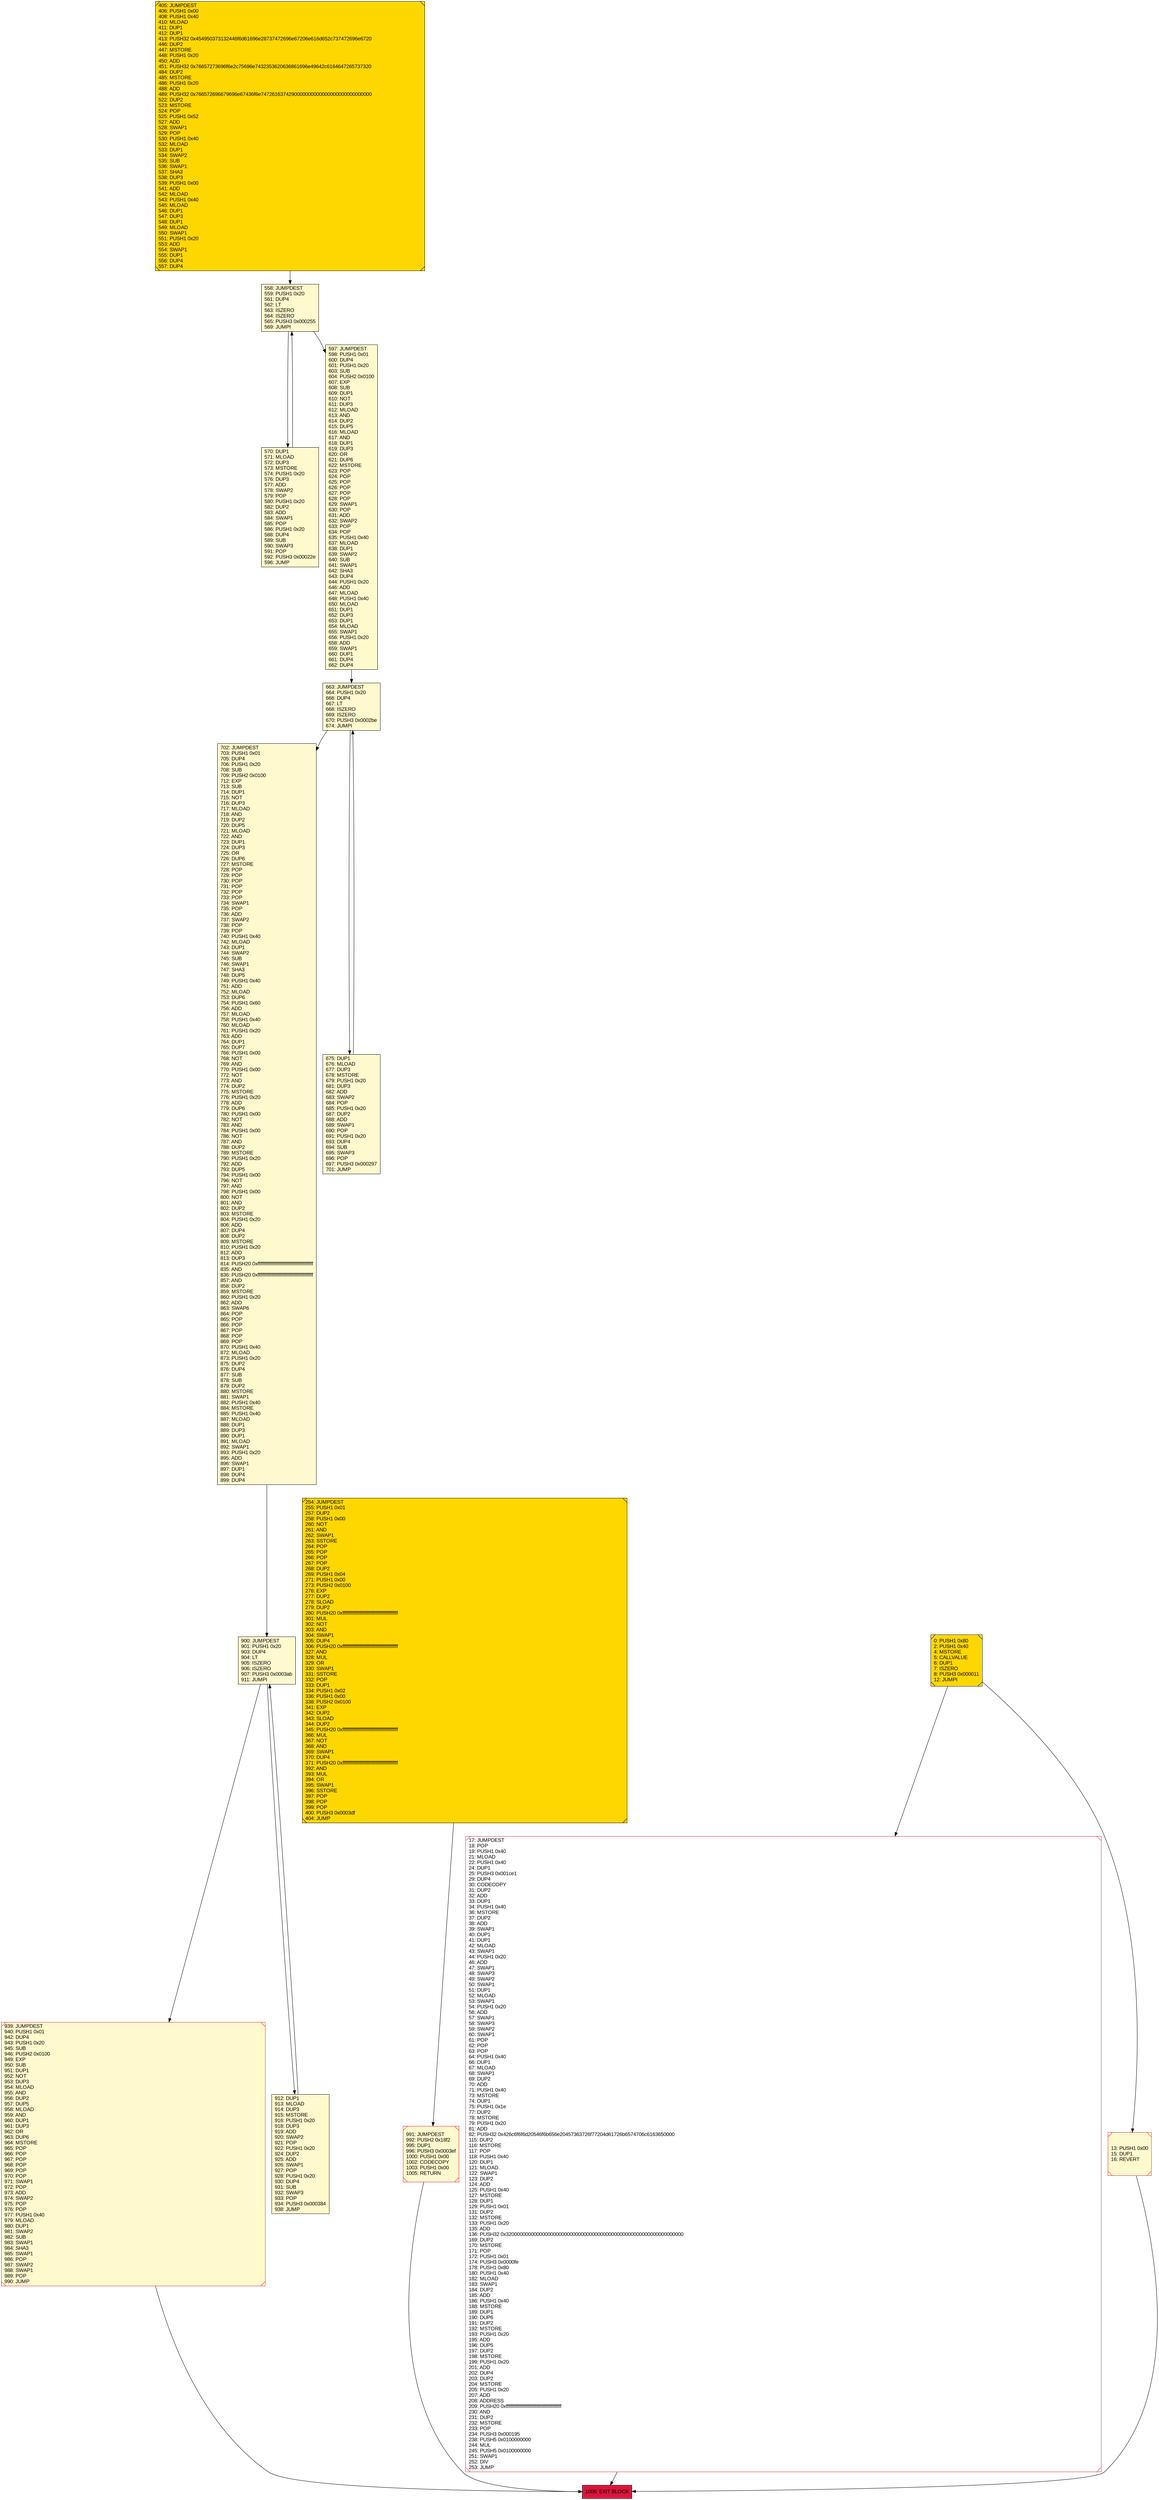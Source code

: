 digraph G {
bgcolor=transparent rankdir=UD;
node [shape=box style=filled color=black fillcolor=white fontname=arial fontcolor=black];
17 [label="17: JUMPDEST\l18: POP\l19: PUSH1 0x40\l21: MLOAD\l22: PUSH1 0x40\l24: DUP1\l25: PUSH3 0x001ce1\l29: DUP4\l30: CODECOPY\l31: DUP2\l32: ADD\l33: DUP1\l34: PUSH1 0x40\l36: MSTORE\l37: DUP2\l38: ADD\l39: SWAP1\l40: DUP1\l41: DUP1\l42: MLOAD\l43: SWAP1\l44: PUSH1 0x20\l46: ADD\l47: SWAP1\l48: SWAP3\l49: SWAP2\l50: SWAP1\l51: DUP1\l52: MLOAD\l53: SWAP1\l54: PUSH1 0x20\l56: ADD\l57: SWAP1\l58: SWAP3\l59: SWAP2\l60: SWAP1\l61: POP\l62: POP\l63: POP\l64: PUSH1 0x40\l66: DUP1\l67: MLOAD\l68: SWAP1\l69: DUP2\l70: ADD\l71: PUSH1 0x40\l73: MSTORE\l74: DUP1\l75: PUSH1 0x1e\l77: DUP2\l78: MSTORE\l79: PUSH1 0x20\l81: ADD\l82: PUSH32 0x426c6f6f6d20546f6b656e20457363726f77204d61726b6574706c6163650000\l115: DUP2\l116: MSTORE\l117: POP\l118: PUSH1 0x40\l120: DUP1\l121: MLOAD\l122: SWAP1\l123: DUP2\l124: ADD\l125: PUSH1 0x40\l127: MSTORE\l128: DUP1\l129: PUSH1 0x01\l131: DUP2\l132: MSTORE\l133: PUSH1 0x20\l135: ADD\l136: PUSH32 0x3200000000000000000000000000000000000000000000000000000000000000\l169: DUP2\l170: MSTORE\l171: POP\l172: PUSH1 0x01\l174: PUSH3 0x0000fe\l178: PUSH1 0x80\l180: PUSH1 0x40\l182: MLOAD\l183: SWAP1\l184: DUP2\l185: ADD\l186: PUSH1 0x40\l188: MSTORE\l189: DUP1\l190: DUP6\l191: DUP2\l192: MSTORE\l193: PUSH1 0x20\l195: ADD\l196: DUP5\l197: DUP2\l198: MSTORE\l199: PUSH1 0x20\l201: ADD\l202: DUP4\l203: DUP2\l204: MSTORE\l205: PUSH1 0x20\l207: ADD\l208: ADDRESS\l209: PUSH20 0xffffffffffffffffffffffffffffffffffffffff\l230: AND\l231: DUP2\l232: MSTORE\l233: POP\l234: PUSH3 0x000195\l238: PUSH5 0x0100000000\l244: MUL\l245: PUSH5 0x0100000000\l251: SWAP1\l252: DIV\l253: JUMP\l" shape=Msquare color=crimson ];
939 [label="939: JUMPDEST\l940: PUSH1 0x01\l942: DUP4\l943: PUSH1 0x20\l945: SUB\l946: PUSH2 0x0100\l949: EXP\l950: SUB\l951: DUP1\l952: NOT\l953: DUP3\l954: MLOAD\l955: AND\l956: DUP2\l957: DUP5\l958: MLOAD\l959: AND\l960: DUP1\l961: DUP3\l962: OR\l963: DUP6\l964: MSTORE\l965: POP\l966: POP\l967: POP\l968: POP\l969: POP\l970: POP\l971: SWAP1\l972: POP\l973: ADD\l974: SWAP2\l975: POP\l976: POP\l977: PUSH1 0x40\l979: MLOAD\l980: DUP1\l981: SWAP2\l982: SUB\l983: SWAP1\l984: SHA3\l985: SWAP1\l986: POP\l987: SWAP2\l988: SWAP1\l989: POP\l990: JUMP\l" fillcolor=lemonchiffon shape=Msquare color=crimson ];
405 [label="405: JUMPDEST\l406: PUSH1 0x00\l408: PUSH1 0x40\l410: MLOAD\l411: DUP1\l412: DUP1\l413: PUSH32 0x454950373132446f6d61696e28737472696e67206e616d652c737472696e6720\l446: DUP2\l447: MSTORE\l448: PUSH1 0x20\l450: ADD\l451: PUSH32 0x76657273696f6e2c75696e7432353620636861696e49642c6164647265737320\l484: DUP2\l485: MSTORE\l486: PUSH1 0x20\l488: ADD\l489: PUSH32 0x766572696679696e67436f6e7472616374290000000000000000000000000000\l522: DUP2\l523: MSTORE\l524: POP\l525: PUSH1 0x52\l527: ADD\l528: SWAP1\l529: POP\l530: PUSH1 0x40\l532: MLOAD\l533: DUP1\l534: SWAP2\l535: SUB\l536: SWAP1\l537: SHA3\l538: DUP3\l539: PUSH1 0x00\l541: ADD\l542: MLOAD\l543: PUSH1 0x40\l545: MLOAD\l546: DUP1\l547: DUP3\l548: DUP1\l549: MLOAD\l550: SWAP1\l551: PUSH1 0x20\l553: ADD\l554: SWAP1\l555: DUP1\l556: DUP4\l557: DUP4\l" fillcolor=lemonchiffon shape=Msquare fillcolor=gold ];
570 [label="570: DUP1\l571: MLOAD\l572: DUP3\l573: MSTORE\l574: PUSH1 0x20\l576: DUP3\l577: ADD\l578: SWAP2\l579: POP\l580: PUSH1 0x20\l582: DUP2\l583: ADD\l584: SWAP1\l585: POP\l586: PUSH1 0x20\l588: DUP4\l589: SUB\l590: SWAP3\l591: POP\l592: PUSH3 0x00022e\l596: JUMP\l" fillcolor=lemonchiffon ];
663 [label="663: JUMPDEST\l664: PUSH1 0x20\l666: DUP4\l667: LT\l668: ISZERO\l669: ISZERO\l670: PUSH3 0x0002be\l674: JUMPI\l" fillcolor=lemonchiffon ];
991 [label="991: JUMPDEST\l992: PUSH2 0x18f2\l995: DUP1\l996: PUSH3 0x0003ef\l1000: PUSH1 0x00\l1002: CODECOPY\l1003: PUSH1 0x00\l1005: RETURN\l" fillcolor=lemonchiffon shape=Msquare color=crimson ];
13 [label="13: PUSH1 0x00\l15: DUP1\l16: REVERT\l" fillcolor=lemonchiffon shape=Msquare color=crimson ];
254 [label="254: JUMPDEST\l255: PUSH1 0x01\l257: DUP2\l258: PUSH1 0x00\l260: NOT\l261: AND\l262: SWAP1\l263: SSTORE\l264: POP\l265: POP\l266: POP\l267: POP\l268: DUP2\l269: PUSH1 0x04\l271: PUSH1 0x00\l273: PUSH2 0x0100\l276: EXP\l277: DUP2\l278: SLOAD\l279: DUP2\l280: PUSH20 0xffffffffffffffffffffffffffffffffffffffff\l301: MUL\l302: NOT\l303: AND\l304: SWAP1\l305: DUP4\l306: PUSH20 0xffffffffffffffffffffffffffffffffffffffff\l327: AND\l328: MUL\l329: OR\l330: SWAP1\l331: SSTORE\l332: POP\l333: DUP1\l334: PUSH1 0x02\l336: PUSH1 0x00\l338: PUSH2 0x0100\l341: EXP\l342: DUP2\l343: SLOAD\l344: DUP2\l345: PUSH20 0xffffffffffffffffffffffffffffffffffffffff\l366: MUL\l367: NOT\l368: AND\l369: SWAP1\l370: DUP4\l371: PUSH20 0xffffffffffffffffffffffffffffffffffffffff\l392: AND\l393: MUL\l394: OR\l395: SWAP1\l396: SSTORE\l397: POP\l398: POP\l399: POP\l400: PUSH3 0x0003df\l404: JUMP\l" fillcolor=lemonchiffon shape=Msquare fillcolor=gold ];
1006 [label="1006: EXIT BLOCK\l" fillcolor=crimson ];
702 [label="702: JUMPDEST\l703: PUSH1 0x01\l705: DUP4\l706: PUSH1 0x20\l708: SUB\l709: PUSH2 0x0100\l712: EXP\l713: SUB\l714: DUP1\l715: NOT\l716: DUP3\l717: MLOAD\l718: AND\l719: DUP2\l720: DUP5\l721: MLOAD\l722: AND\l723: DUP1\l724: DUP3\l725: OR\l726: DUP6\l727: MSTORE\l728: POP\l729: POP\l730: POP\l731: POP\l732: POP\l733: POP\l734: SWAP1\l735: POP\l736: ADD\l737: SWAP2\l738: POP\l739: POP\l740: PUSH1 0x40\l742: MLOAD\l743: DUP1\l744: SWAP2\l745: SUB\l746: SWAP1\l747: SHA3\l748: DUP5\l749: PUSH1 0x40\l751: ADD\l752: MLOAD\l753: DUP6\l754: PUSH1 0x60\l756: ADD\l757: MLOAD\l758: PUSH1 0x40\l760: MLOAD\l761: PUSH1 0x20\l763: ADD\l764: DUP1\l765: DUP7\l766: PUSH1 0x00\l768: NOT\l769: AND\l770: PUSH1 0x00\l772: NOT\l773: AND\l774: DUP2\l775: MSTORE\l776: PUSH1 0x20\l778: ADD\l779: DUP6\l780: PUSH1 0x00\l782: NOT\l783: AND\l784: PUSH1 0x00\l786: NOT\l787: AND\l788: DUP2\l789: MSTORE\l790: PUSH1 0x20\l792: ADD\l793: DUP5\l794: PUSH1 0x00\l796: NOT\l797: AND\l798: PUSH1 0x00\l800: NOT\l801: AND\l802: DUP2\l803: MSTORE\l804: PUSH1 0x20\l806: ADD\l807: DUP4\l808: DUP2\l809: MSTORE\l810: PUSH1 0x20\l812: ADD\l813: DUP3\l814: PUSH20 0xffffffffffffffffffffffffffffffffffffffff\l835: AND\l836: PUSH20 0xffffffffffffffffffffffffffffffffffffffff\l857: AND\l858: DUP2\l859: MSTORE\l860: PUSH1 0x20\l862: ADD\l863: SWAP6\l864: POP\l865: POP\l866: POP\l867: POP\l868: POP\l869: POP\l870: PUSH1 0x40\l872: MLOAD\l873: PUSH1 0x20\l875: DUP2\l876: DUP4\l877: SUB\l878: SUB\l879: DUP2\l880: MSTORE\l881: SWAP1\l882: PUSH1 0x40\l884: MSTORE\l885: PUSH1 0x40\l887: MLOAD\l888: DUP1\l889: DUP3\l890: DUP1\l891: MLOAD\l892: SWAP1\l893: PUSH1 0x20\l895: ADD\l896: SWAP1\l897: DUP1\l898: DUP4\l899: DUP4\l" fillcolor=lemonchiffon ];
900 [label="900: JUMPDEST\l901: PUSH1 0x20\l903: DUP4\l904: LT\l905: ISZERO\l906: ISZERO\l907: PUSH3 0x0003ab\l911: JUMPI\l" fillcolor=lemonchiffon ];
597 [label="597: JUMPDEST\l598: PUSH1 0x01\l600: DUP4\l601: PUSH1 0x20\l603: SUB\l604: PUSH2 0x0100\l607: EXP\l608: SUB\l609: DUP1\l610: NOT\l611: DUP3\l612: MLOAD\l613: AND\l614: DUP2\l615: DUP5\l616: MLOAD\l617: AND\l618: DUP1\l619: DUP3\l620: OR\l621: DUP6\l622: MSTORE\l623: POP\l624: POP\l625: POP\l626: POP\l627: POP\l628: POP\l629: SWAP1\l630: POP\l631: ADD\l632: SWAP2\l633: POP\l634: POP\l635: PUSH1 0x40\l637: MLOAD\l638: DUP1\l639: SWAP2\l640: SUB\l641: SWAP1\l642: SHA3\l643: DUP4\l644: PUSH1 0x20\l646: ADD\l647: MLOAD\l648: PUSH1 0x40\l650: MLOAD\l651: DUP1\l652: DUP3\l653: DUP1\l654: MLOAD\l655: SWAP1\l656: PUSH1 0x20\l658: ADD\l659: SWAP1\l660: DUP1\l661: DUP4\l662: DUP4\l" fillcolor=lemonchiffon ];
0 [label="0: PUSH1 0x80\l2: PUSH1 0x40\l4: MSTORE\l5: CALLVALUE\l6: DUP1\l7: ISZERO\l8: PUSH3 0x000011\l12: JUMPI\l" fillcolor=lemonchiffon shape=Msquare fillcolor=gold ];
558 [label="558: JUMPDEST\l559: PUSH1 0x20\l561: DUP4\l562: LT\l563: ISZERO\l564: ISZERO\l565: PUSH3 0x000255\l569: JUMPI\l" fillcolor=lemonchiffon ];
912 [label="912: DUP1\l913: MLOAD\l914: DUP3\l915: MSTORE\l916: PUSH1 0x20\l918: DUP3\l919: ADD\l920: SWAP2\l921: POP\l922: PUSH1 0x20\l924: DUP2\l925: ADD\l926: SWAP1\l927: POP\l928: PUSH1 0x20\l930: DUP4\l931: SUB\l932: SWAP3\l933: POP\l934: PUSH3 0x000384\l938: JUMP\l" fillcolor=lemonchiffon ];
675 [label="675: DUP1\l676: MLOAD\l677: DUP3\l678: MSTORE\l679: PUSH1 0x20\l681: DUP3\l682: ADD\l683: SWAP2\l684: POP\l685: PUSH1 0x20\l687: DUP2\l688: ADD\l689: SWAP1\l690: POP\l691: PUSH1 0x20\l693: DUP4\l694: SUB\l695: SWAP3\l696: POP\l697: PUSH3 0x000297\l701: JUMP\l" fillcolor=lemonchiffon ];
702 -> 900;
13 -> 1006;
991 -> 1006;
663 -> 702;
254 -> 991;
558 -> 597;
900 -> 939;
17 -> 1006;
939 -> 1006;
663 -> 675;
675 -> 663;
0 -> 17;
900 -> 912;
912 -> 900;
597 -> 663;
405 -> 558;
0 -> 13;
558 -> 570;
570 -> 558;
}